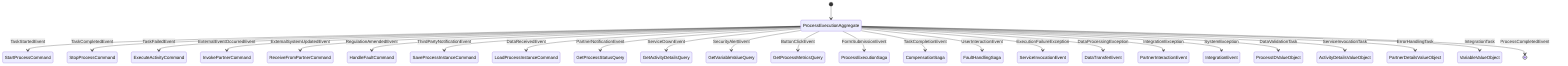 stateDiagram-v2
    [*] --> ProcessExecutionAggregate
    ProcessExecutionAggregate --> StartProcessCommand: TaskStartedEvent
    ProcessExecutionAggregate --> StopProcessCommand: TaskCompletedEvent
    ProcessExecutionAggregate --> ExecuteActivityCommand: TaskFailedEvent
    ProcessExecutionAggregate --> InvokePartnerCommand: ExternalEventOccurredEvent
    ProcessExecutionAggregate --> ReceiveFromPartnerCommand: ExternalSystemUpdatedEvent
    ProcessExecutionAggregate --> HandleFaultCommand: RegulationAmendedEvent
    ProcessExecutionAggregate --> SaveProcessInstanceCommand: ThirdPartyNotificationEvent
    ProcessExecutionAggregate --> LoadProcessInstanceCommand: DataReceivedEvent
    ProcessExecutionAggregate --> GetProcessStatusQuery: PartnerNotificationEvent
    ProcessExecutionAggregate --> GetActivityDetailsQuery: ServiceDownEvent
    ProcessExecutionAggregate --> GetVariableValueQuery: SecurityAlertEvent
    ProcessExecutionAggregate --> GetProcessMetricsQuery: ButtonClickEvent
    ProcessExecutionAggregate --> ProcessExecutionSaga: FormSubmissionEvent
    ProcessExecutionAggregate --> CompensationSaga: TaskCompletionEvent
    ProcessExecutionAggregate --> FaultHandlingSaga: UserInteractionEvent
    ProcessExecutionAggregate --> ServiceInvocationEvent: ExecutionFailureException
    ProcessExecutionAggregate --> DataTransferEvent: DataProcessingException
    ProcessExecutionAggregate --> PartnerInteractionEvent: IntegrationException
    ProcessExecutionAggregate --> IntegrationEvent: SystemException
    ProcessExecutionAggregate --> ProcessIDValueObject: DataValidationTask
    ProcessExecutionAggregate --> ActivityDetailsValueObject: ServiceInvocationTask
    ProcessExecutionAggregate --> PartnerDetailsValueObject: ErrorHandlingTask
    ProcessExecutionAggregate --> VariableValueObject: IntegrationTask
    ProcessExecutionAggregate --> [*]: ProcessCompletedEvent